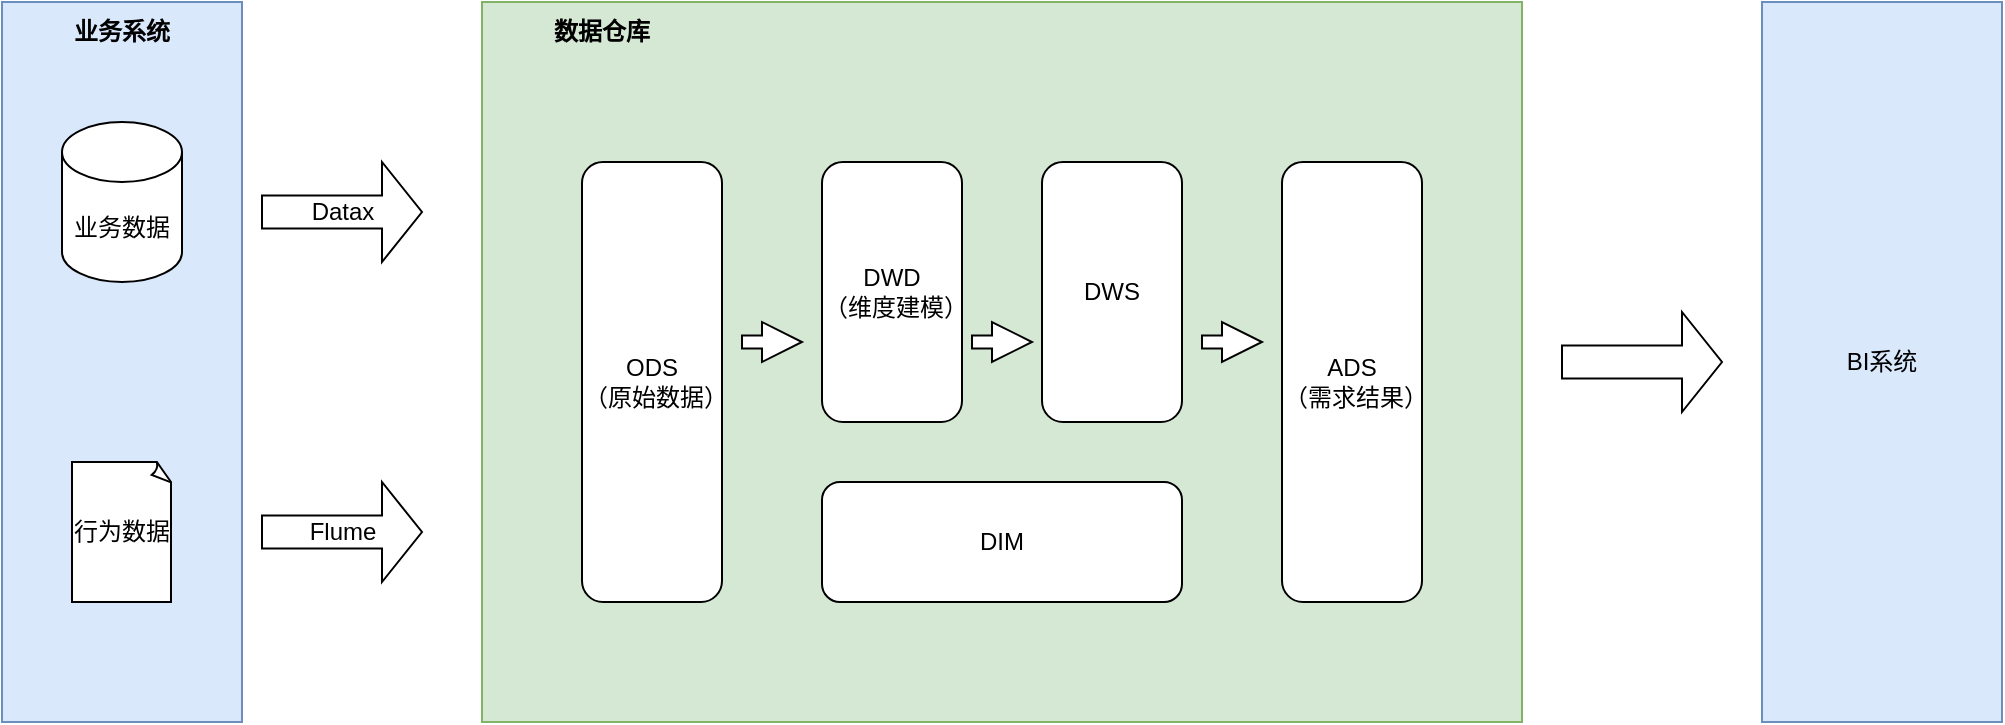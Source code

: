 <mxfile version="20.0.4" type="device" pages="2"><diagram id="7zm4h6d9oqgxqLMP2XXP" name="Page-1"><mxGraphModel dx="1038" dy="539" grid="1" gridSize="10" guides="1" tooltips="1" connect="1" arrows="1" fold="1" page="1" pageScale="1" pageWidth="827" pageHeight="1169" math="0" shadow="0"><root><mxCell id="0"/><mxCell id="1" parent="0"/><mxCell id="zv8_Rk1DkbnRFxTfSrTc-7" value="" style="rounded=0;whiteSpace=wrap;html=1;fillColor=#d5e8d4;strokeColor=#82b366;" vertex="1" parent="1"><mxGeometry x="320" y="120" width="520" height="360" as="geometry"/></mxCell><mxCell id="zv8_Rk1DkbnRFxTfSrTc-2" value="&lt;div style=&quot;&quot;&gt;&lt;br&gt;&lt;/div&gt;" style="rounded=0;whiteSpace=wrap;html=1;align=center;fillColor=#dae8fc;strokeColor=#6c8ebf;" vertex="1" parent="1"><mxGeometry x="80" y="120" width="120" height="360" as="geometry"/></mxCell><mxCell id="zv8_Rk1DkbnRFxTfSrTc-3" value="业务数据" style="shape=cylinder3;whiteSpace=wrap;html=1;boundedLbl=1;backgroundOutline=1;size=15;" vertex="1" parent="1"><mxGeometry x="110" y="180" width="60" height="80" as="geometry"/></mxCell><mxCell id="zv8_Rk1DkbnRFxTfSrTc-4" value="行为数据" style="whiteSpace=wrap;html=1;shape=mxgraph.basic.document" vertex="1" parent="1"><mxGeometry x="115" y="350" width="50" height="70" as="geometry"/></mxCell><mxCell id="zv8_Rk1DkbnRFxTfSrTc-6" value="&lt;b&gt;业务系统&lt;/b&gt;" style="text;html=1;strokeColor=none;fillColor=none;align=center;verticalAlign=middle;whiteSpace=wrap;rounded=0;" vertex="1" parent="1"><mxGeometry x="80" y="120" width="120" height="30" as="geometry"/></mxCell><mxCell id="zv8_Rk1DkbnRFxTfSrTc-8" value="ODS&lt;br&gt;（原始数据）" style="rounded=1;whiteSpace=wrap;html=1;fontColor=#000000;" vertex="1" parent="1"><mxGeometry x="370" y="200" width="70" height="220" as="geometry"/></mxCell><mxCell id="zv8_Rk1DkbnRFxTfSrTc-9" value="DWD&lt;br&gt;（维度建模）" style="rounded=1;whiteSpace=wrap;html=1;fontColor=#000000;" vertex="1" parent="1"><mxGeometry x="490" y="200" width="70" height="130" as="geometry"/></mxCell><mxCell id="zv8_Rk1DkbnRFxTfSrTc-10" value="DWS" style="rounded=1;whiteSpace=wrap;html=1;fontColor=#000000;" vertex="1" parent="1"><mxGeometry x="600" y="200" width="70" height="130" as="geometry"/></mxCell><mxCell id="zv8_Rk1DkbnRFxTfSrTc-11" value="DIM" style="rounded=1;whiteSpace=wrap;html=1;fontColor=#000000;" vertex="1" parent="1"><mxGeometry x="490" y="360" width="180" height="60" as="geometry"/></mxCell><mxCell id="zv8_Rk1DkbnRFxTfSrTc-12" value="ADS&lt;br&gt;（需求结果）" style="rounded=1;whiteSpace=wrap;html=1;fontColor=#000000;" vertex="1" parent="1"><mxGeometry x="720" y="200" width="70" height="220" as="geometry"/></mxCell><mxCell id="zv8_Rk1DkbnRFxTfSrTc-13" value="&lt;b&gt;数据仓库&lt;/b&gt;" style="text;html=1;strokeColor=none;fillColor=none;align=center;verticalAlign=middle;whiteSpace=wrap;rounded=0;" vertex="1" parent="1"><mxGeometry x="320" y="120" width="120" height="30" as="geometry"/></mxCell><mxCell id="zv8_Rk1DkbnRFxTfSrTc-17" value="" style="html=1;shadow=0;dashed=0;align=center;verticalAlign=middle;shape=mxgraph.arrows2.arrow;dy=0.67;dx=20;notch=0;fontColor=#000000;" vertex="1" parent="1"><mxGeometry x="450" y="280" width="30" height="20" as="geometry"/></mxCell><mxCell id="zv8_Rk1DkbnRFxTfSrTc-18" value="" style="html=1;shadow=0;dashed=0;align=center;verticalAlign=middle;shape=mxgraph.arrows2.arrow;dy=0.67;dx=20;notch=0;fontColor=#000000;" vertex="1" parent="1"><mxGeometry x="565" y="280" width="30" height="20" as="geometry"/></mxCell><mxCell id="zv8_Rk1DkbnRFxTfSrTc-19" value="" style="html=1;shadow=0;dashed=0;align=center;verticalAlign=middle;shape=mxgraph.arrows2.arrow;dy=0.67;dx=20;notch=0;fontColor=#000000;" vertex="1" parent="1"><mxGeometry x="680" y="280" width="30" height="20" as="geometry"/></mxCell><mxCell id="zv8_Rk1DkbnRFxTfSrTc-20" value="Datax" style="html=1;shadow=0;dashed=0;align=center;verticalAlign=middle;shape=mxgraph.arrows2.arrow;dy=0.67;dx=20;notch=0;fontColor=#000000;" vertex="1" parent="1"><mxGeometry x="210" y="200" width="80" height="50" as="geometry"/></mxCell><mxCell id="zv8_Rk1DkbnRFxTfSrTc-21" value="Flume" style="html=1;shadow=0;dashed=0;align=center;verticalAlign=middle;shape=mxgraph.arrows2.arrow;dy=0.67;dx=20;notch=0;fontColor=#000000;" vertex="1" parent="1"><mxGeometry x="210" y="360" width="80" height="50" as="geometry"/></mxCell><mxCell id="zv8_Rk1DkbnRFxTfSrTc-22" value="&lt;div style=&quot;&quot;&gt;BI系统&lt;/div&gt;" style="rounded=0;whiteSpace=wrap;html=1;align=center;fillColor=#dae8fc;strokeColor=#6c8ebf;" vertex="1" parent="1"><mxGeometry x="960" y="120" width="120" height="360" as="geometry"/></mxCell><mxCell id="zv8_Rk1DkbnRFxTfSrTc-23" value="" style="html=1;shadow=0;dashed=0;align=center;verticalAlign=middle;shape=mxgraph.arrows2.arrow;dy=0.67;dx=20;notch=0;fontColor=#000000;" vertex="1" parent="1"><mxGeometry x="860" y="275" width="80" height="50" as="geometry"/></mxCell></root></mxGraphModel></diagram><diagram id="yNmb3a9h67DfOR8jyLYa" name="Page-1"><mxGraphModel><root><mxCell id="0"/><mxCell id="1" parent="0"/></root></mxGraphModel></diagram></mxfile>